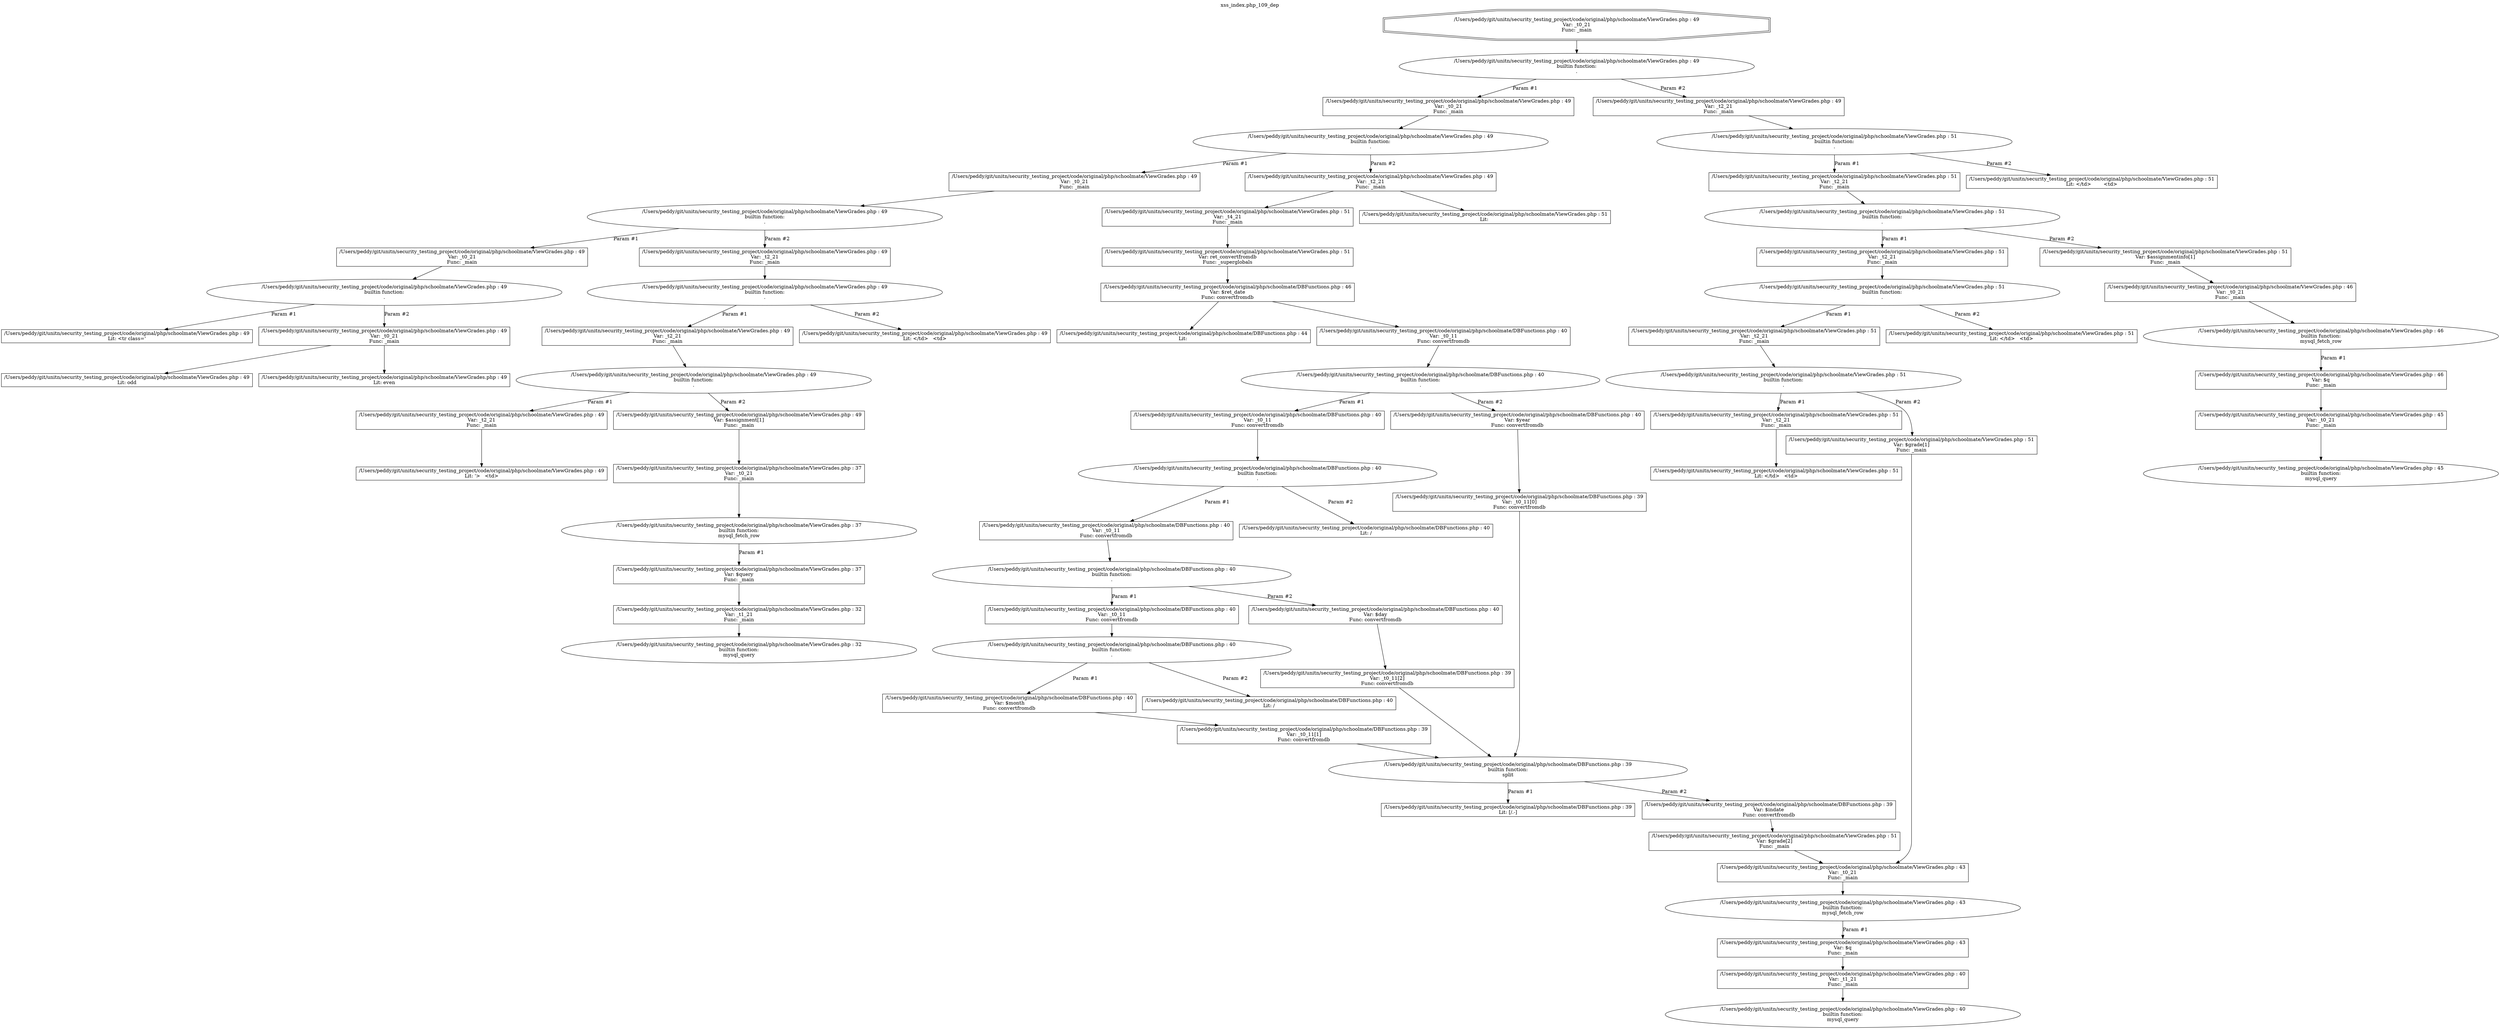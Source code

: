digraph cfg {
  label="xss_index.php_109_dep";
  labelloc=t;
  n1 [shape=doubleoctagon, label="/Users/peddy/git/unitn/security_testing_project/code/original/php/schoolmate/ViewGrades.php : 49\nVar: _t0_21\nFunc: _main\n"];
  n2 [shape=ellipse, label="/Users/peddy/git/unitn/security_testing_project/code/original/php/schoolmate/ViewGrades.php : 49\nbuiltin function:\n.\n"];
  n3 [shape=box, label="/Users/peddy/git/unitn/security_testing_project/code/original/php/schoolmate/ViewGrades.php : 49\nVar: _t0_21\nFunc: _main\n"];
  n4 [shape=ellipse, label="/Users/peddy/git/unitn/security_testing_project/code/original/php/schoolmate/ViewGrades.php : 49\nbuiltin function:\n.\n"];
  n5 [shape=box, label="/Users/peddy/git/unitn/security_testing_project/code/original/php/schoolmate/ViewGrades.php : 49\nVar: _t0_21\nFunc: _main\n"];
  n6 [shape=ellipse, label="/Users/peddy/git/unitn/security_testing_project/code/original/php/schoolmate/ViewGrades.php : 49\nbuiltin function:\n.\n"];
  n7 [shape=box, label="/Users/peddy/git/unitn/security_testing_project/code/original/php/schoolmate/ViewGrades.php : 49\nVar: _t0_21\nFunc: _main\n"];
  n8 [shape=ellipse, label="/Users/peddy/git/unitn/security_testing_project/code/original/php/schoolmate/ViewGrades.php : 49\nbuiltin function:\n.\n"];
  n9 [shape=box, label="/Users/peddy/git/unitn/security_testing_project/code/original/php/schoolmate/ViewGrades.php : 49\nLit: <tr class='\n"];
  n10 [shape=box, label="/Users/peddy/git/unitn/security_testing_project/code/original/php/schoolmate/ViewGrades.php : 49\nVar: _t0_21\nFunc: _main\n"];
  n11 [shape=box, label="/Users/peddy/git/unitn/security_testing_project/code/original/php/schoolmate/ViewGrades.php : 49\nLit: odd\n"];
  n12 [shape=box, label="/Users/peddy/git/unitn/security_testing_project/code/original/php/schoolmate/ViewGrades.php : 49\nLit: even\n"];
  n13 [shape=box, label="/Users/peddy/git/unitn/security_testing_project/code/original/php/schoolmate/ViewGrades.php : 49\nVar: _t2_21\nFunc: _main\n"];
  n14 [shape=ellipse, label="/Users/peddy/git/unitn/security_testing_project/code/original/php/schoolmate/ViewGrades.php : 49\nbuiltin function:\n.\n"];
  n15 [shape=box, label="/Users/peddy/git/unitn/security_testing_project/code/original/php/schoolmate/ViewGrades.php : 49\nVar: _t2_21\nFunc: _main\n"];
  n16 [shape=ellipse, label="/Users/peddy/git/unitn/security_testing_project/code/original/php/schoolmate/ViewGrades.php : 49\nbuiltin function:\n.\n"];
  n17 [shape=box, label="/Users/peddy/git/unitn/security_testing_project/code/original/php/schoolmate/ViewGrades.php : 49\nVar: _t2_21\nFunc: _main\n"];
  n18 [shape=box, label="/Users/peddy/git/unitn/security_testing_project/code/original/php/schoolmate/ViewGrades.php : 49\nLit: '>   <td>\n"];
  n19 [shape=box, label="/Users/peddy/git/unitn/security_testing_project/code/original/php/schoolmate/ViewGrades.php : 49\nVar: $assignment[1]\nFunc: _main\n"];
  n20 [shape=box, label="/Users/peddy/git/unitn/security_testing_project/code/original/php/schoolmate/ViewGrades.php : 37\nVar: _t0_21\nFunc: _main\n"];
  n21 [shape=ellipse, label="/Users/peddy/git/unitn/security_testing_project/code/original/php/schoolmate/ViewGrades.php : 37\nbuiltin function:\nmysql_fetch_row\n"];
  n22 [shape=box, label="/Users/peddy/git/unitn/security_testing_project/code/original/php/schoolmate/ViewGrades.php : 37\nVar: $query\nFunc: _main\n"];
  n23 [shape=box, label="/Users/peddy/git/unitn/security_testing_project/code/original/php/schoolmate/ViewGrades.php : 32\nVar: _t1_21\nFunc: _main\n"];
  n24 [shape=ellipse, label="/Users/peddy/git/unitn/security_testing_project/code/original/php/schoolmate/ViewGrades.php : 32\nbuiltin function:\nmysql_query\n"];
  n25 [shape=box, label="/Users/peddy/git/unitn/security_testing_project/code/original/php/schoolmate/ViewGrades.php : 49\nLit: </td>   <td>\n"];
  n26 [shape=box, label="/Users/peddy/git/unitn/security_testing_project/code/original/php/schoolmate/ViewGrades.php : 49\nVar: _t2_21\nFunc: _main\n"];
  n27 [shape=box, label="/Users/peddy/git/unitn/security_testing_project/code/original/php/schoolmate/ViewGrades.php : 51\nVar: _t4_21\nFunc: _main\n"];
  n28 [shape=box, label="/Users/peddy/git/unitn/security_testing_project/code/original/php/schoolmate/ViewGrades.php : 51\nVar: ret_convertfromdb\nFunc: _superglobals\n"];
  n29 [shape=box, label="/Users/peddy/git/unitn/security_testing_project/code/original/php/schoolmate/DBFunctions.php : 46\nVar: $ret_date\nFunc: convertfromdb\n"];
  n30 [shape=box, label="/Users/peddy/git/unitn/security_testing_project/code/original/php/schoolmate/DBFunctions.php : 44\nLit: \n"];
  n31 [shape=box, label="/Users/peddy/git/unitn/security_testing_project/code/original/php/schoolmate/DBFunctions.php : 40\nVar: _t0_11\nFunc: convertfromdb\n"];
  n32 [shape=ellipse, label="/Users/peddy/git/unitn/security_testing_project/code/original/php/schoolmate/DBFunctions.php : 40\nbuiltin function:\n.\n"];
  n33 [shape=box, label="/Users/peddy/git/unitn/security_testing_project/code/original/php/schoolmate/DBFunctions.php : 40\nVar: _t0_11\nFunc: convertfromdb\n"];
  n34 [shape=ellipse, label="/Users/peddy/git/unitn/security_testing_project/code/original/php/schoolmate/DBFunctions.php : 40\nbuiltin function:\n.\n"];
  n35 [shape=box, label="/Users/peddy/git/unitn/security_testing_project/code/original/php/schoolmate/DBFunctions.php : 40\nVar: _t0_11\nFunc: convertfromdb\n"];
  n36 [shape=ellipse, label="/Users/peddy/git/unitn/security_testing_project/code/original/php/schoolmate/DBFunctions.php : 40\nbuiltin function:\n.\n"];
  n37 [shape=box, label="/Users/peddy/git/unitn/security_testing_project/code/original/php/schoolmate/DBFunctions.php : 40\nVar: _t0_11\nFunc: convertfromdb\n"];
  n38 [shape=ellipse, label="/Users/peddy/git/unitn/security_testing_project/code/original/php/schoolmate/DBFunctions.php : 40\nbuiltin function:\n.\n"];
  n39 [shape=box, label="/Users/peddy/git/unitn/security_testing_project/code/original/php/schoolmate/DBFunctions.php : 40\nVar: $month\nFunc: convertfromdb\n"];
  n40 [shape=box, label="/Users/peddy/git/unitn/security_testing_project/code/original/php/schoolmate/DBFunctions.php : 39\nVar: _t0_11[1]\nFunc: convertfromdb\n"];
  n41 [shape=ellipse, label="/Users/peddy/git/unitn/security_testing_project/code/original/php/schoolmate/DBFunctions.php : 39\nbuiltin function:\nsplit\n"];
  n42 [shape=box, label="/Users/peddy/git/unitn/security_testing_project/code/original/php/schoolmate/DBFunctions.php : 39\nLit: [/.-]\n"];
  n43 [shape=box, label="/Users/peddy/git/unitn/security_testing_project/code/original/php/schoolmate/DBFunctions.php : 39\nVar: $indate\nFunc: convertfromdb\n"];
  n44 [shape=box, label="/Users/peddy/git/unitn/security_testing_project/code/original/php/schoolmate/ViewGrades.php : 51\nVar: $grade[2]\nFunc: _main\n"];
  n45 [shape=box, label="/Users/peddy/git/unitn/security_testing_project/code/original/php/schoolmate/ViewGrades.php : 43\nVar: _t0_21\nFunc: _main\n"];
  n46 [shape=ellipse, label="/Users/peddy/git/unitn/security_testing_project/code/original/php/schoolmate/ViewGrades.php : 43\nbuiltin function:\nmysql_fetch_row\n"];
  n47 [shape=box, label="/Users/peddy/git/unitn/security_testing_project/code/original/php/schoolmate/ViewGrades.php : 43\nVar: $q\nFunc: _main\n"];
  n48 [shape=box, label="/Users/peddy/git/unitn/security_testing_project/code/original/php/schoolmate/ViewGrades.php : 40\nVar: _t1_21\nFunc: _main\n"];
  n49 [shape=ellipse, label="/Users/peddy/git/unitn/security_testing_project/code/original/php/schoolmate/ViewGrades.php : 40\nbuiltin function:\nmysql_query\n"];
  n50 [shape=box, label="/Users/peddy/git/unitn/security_testing_project/code/original/php/schoolmate/DBFunctions.php : 40\nLit: /\n"];
  n51 [shape=box, label="/Users/peddy/git/unitn/security_testing_project/code/original/php/schoolmate/DBFunctions.php : 40\nVar: $day\nFunc: convertfromdb\n"];
  n52 [shape=box, label="/Users/peddy/git/unitn/security_testing_project/code/original/php/schoolmate/DBFunctions.php : 39\nVar: _t0_11[2]\nFunc: convertfromdb\n"];
  n53 [shape=box, label="/Users/peddy/git/unitn/security_testing_project/code/original/php/schoolmate/DBFunctions.php : 40\nLit: /\n"];
  n54 [shape=box, label="/Users/peddy/git/unitn/security_testing_project/code/original/php/schoolmate/DBFunctions.php : 40\nVar: $year\nFunc: convertfromdb\n"];
  n55 [shape=box, label="/Users/peddy/git/unitn/security_testing_project/code/original/php/schoolmate/DBFunctions.php : 39\nVar: _t0_11[0]\nFunc: convertfromdb\n"];
  n56 [shape=box, label="/Users/peddy/git/unitn/security_testing_project/code/original/php/schoolmate/ViewGrades.php : 51\nLit: \n"];
  n57 [shape=box, label="/Users/peddy/git/unitn/security_testing_project/code/original/php/schoolmate/ViewGrades.php : 49\nVar: _t2_21\nFunc: _main\n"];
  n58 [shape=ellipse, label="/Users/peddy/git/unitn/security_testing_project/code/original/php/schoolmate/ViewGrades.php : 51\nbuiltin function:\n.\n"];
  n59 [shape=box, label="/Users/peddy/git/unitn/security_testing_project/code/original/php/schoolmate/ViewGrades.php : 51\nVar: _t2_21\nFunc: _main\n"];
  n60 [shape=ellipse, label="/Users/peddy/git/unitn/security_testing_project/code/original/php/schoolmate/ViewGrades.php : 51\nbuiltin function:\n.\n"];
  n61 [shape=box, label="/Users/peddy/git/unitn/security_testing_project/code/original/php/schoolmate/ViewGrades.php : 51\nVar: _t2_21\nFunc: _main\n"];
  n62 [shape=ellipse, label="/Users/peddy/git/unitn/security_testing_project/code/original/php/schoolmate/ViewGrades.php : 51\nbuiltin function:\n.\n"];
  n63 [shape=box, label="/Users/peddy/git/unitn/security_testing_project/code/original/php/schoolmate/ViewGrades.php : 51\nVar: _t2_21\nFunc: _main\n"];
  n64 [shape=ellipse, label="/Users/peddy/git/unitn/security_testing_project/code/original/php/schoolmate/ViewGrades.php : 51\nbuiltin function:\n.\n"];
  n65 [shape=box, label="/Users/peddy/git/unitn/security_testing_project/code/original/php/schoolmate/ViewGrades.php : 51\nVar: _t2_21\nFunc: _main\n"];
  n66 [shape=box, label="/Users/peddy/git/unitn/security_testing_project/code/original/php/schoolmate/ViewGrades.php : 51\nLit: </td>   <td>\n"];
  n67 [shape=box, label="/Users/peddy/git/unitn/security_testing_project/code/original/php/schoolmate/ViewGrades.php : 51\nVar: $grade[1]\nFunc: _main\n"];
  n68 [shape=box, label="/Users/peddy/git/unitn/security_testing_project/code/original/php/schoolmate/ViewGrades.php : 51\nLit: </td>   <td>\n"];
  n69 [shape=box, label="/Users/peddy/git/unitn/security_testing_project/code/original/php/schoolmate/ViewGrades.php : 51\nVar: $assignmentinfo[1]\nFunc: _main\n"];
  n70 [shape=box, label="/Users/peddy/git/unitn/security_testing_project/code/original/php/schoolmate/ViewGrades.php : 46\nVar: _t0_21\nFunc: _main\n"];
  n71 [shape=ellipse, label="/Users/peddy/git/unitn/security_testing_project/code/original/php/schoolmate/ViewGrades.php : 46\nbuiltin function:\nmysql_fetch_row\n"];
  n72 [shape=box, label="/Users/peddy/git/unitn/security_testing_project/code/original/php/schoolmate/ViewGrades.php : 46\nVar: $q\nFunc: _main\n"];
  n73 [shape=box, label="/Users/peddy/git/unitn/security_testing_project/code/original/php/schoolmate/ViewGrades.php : 45\nVar: _t0_21\nFunc: _main\n"];
  n74 [shape=ellipse, label="/Users/peddy/git/unitn/security_testing_project/code/original/php/schoolmate/ViewGrades.php : 45\nbuiltin function:\nmysql_query\n"];
  n75 [shape=box, label="/Users/peddy/git/unitn/security_testing_project/code/original/php/schoolmate/ViewGrades.php : 51\nLit: </td>	<td>\n"];
  n1 -> n2;
  n3 -> n4;
  n5 -> n6;
  n7 -> n8;
  n8 -> n9[label="Param #1"];
  n8 -> n10[label="Param #2"];
  n10 -> n11;
  n10 -> n12;
  n6 -> n7[label="Param #1"];
  n6 -> n13[label="Param #2"];
  n13 -> n14;
  n15 -> n16;
  n17 -> n18;
  n16 -> n17[label="Param #1"];
  n16 -> n19[label="Param #2"];
  n20 -> n21;
  n23 -> n24;
  n22 -> n23;
  n21 -> n22[label="Param #1"];
  n19 -> n20;
  n14 -> n15[label="Param #1"];
  n14 -> n25[label="Param #2"];
  n4 -> n5[label="Param #1"];
  n4 -> n26[label="Param #2"];
  n29 -> n30;
  n29 -> n31;
  n31 -> n32;
  n33 -> n34;
  n35 -> n36;
  n37 -> n38;
  n40 -> n41;
  n41 -> n42[label="Param #1"];
  n41 -> n43[label="Param #2"];
  n45 -> n46;
  n48 -> n49;
  n47 -> n48;
  n46 -> n47[label="Param #1"];
  n44 -> n45;
  n43 -> n44;
  n39 -> n40;
  n38 -> n39[label="Param #1"];
  n38 -> n50[label="Param #2"];
  n36 -> n37[label="Param #1"];
  n36 -> n51[label="Param #2"];
  n52 -> n41;
  n51 -> n52;
  n34 -> n35[label="Param #1"];
  n34 -> n53[label="Param #2"];
  n32 -> n33[label="Param #1"];
  n32 -> n54[label="Param #2"];
  n55 -> n41;
  n54 -> n55;
  n28 -> n29;
  n27 -> n28;
  n26 -> n27;
  n26 -> n56;
  n2 -> n3[label="Param #1"];
  n2 -> n57[label="Param #2"];
  n57 -> n58;
  n59 -> n60;
  n61 -> n62;
  n63 -> n64;
  n65 -> n66;
  n64 -> n65[label="Param #1"];
  n64 -> n67[label="Param #2"];
  n67 -> n45;
  n62 -> n63[label="Param #1"];
  n62 -> n68[label="Param #2"];
  n60 -> n61[label="Param #1"];
  n60 -> n69[label="Param #2"];
  n70 -> n71;
  n73 -> n74;
  n72 -> n73;
  n71 -> n72[label="Param #1"];
  n69 -> n70;
  n58 -> n59[label="Param #1"];
  n58 -> n75[label="Param #2"];
}
